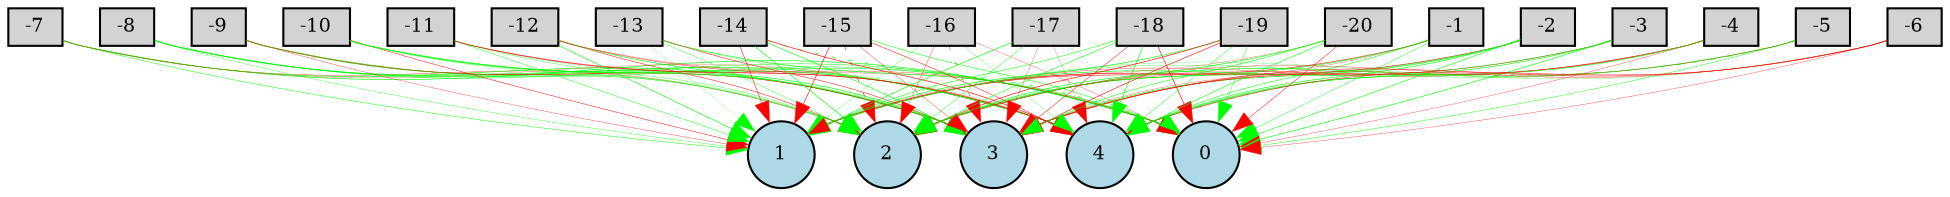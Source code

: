 digraph {
	node [fontsize=9 height=0.2 shape=circle width=0.2]
	-1 [fillcolor=lightgray shape=box style=filled]
	-2 [fillcolor=lightgray shape=box style=filled]
	-3 [fillcolor=lightgray shape=box style=filled]
	-4 [fillcolor=lightgray shape=box style=filled]
	-5 [fillcolor=lightgray shape=box style=filled]
	-6 [fillcolor=lightgray shape=box style=filled]
	-7 [fillcolor=lightgray shape=box style=filled]
	-8 [fillcolor=lightgray shape=box style=filled]
	-9 [fillcolor=lightgray shape=box style=filled]
	-10 [fillcolor=lightgray shape=box style=filled]
	-11 [fillcolor=lightgray shape=box style=filled]
	-12 [fillcolor=lightgray shape=box style=filled]
	-13 [fillcolor=lightgray shape=box style=filled]
	-14 [fillcolor=lightgray shape=box style=filled]
	-15 [fillcolor=lightgray shape=box style=filled]
	-16 [fillcolor=lightgray shape=box style=filled]
	-17 [fillcolor=lightgray shape=box style=filled]
	-18 [fillcolor=lightgray shape=box style=filled]
	-19 [fillcolor=lightgray shape=box style=filled]
	-20 [fillcolor=lightgray shape=box style=filled]
	0 [fillcolor=lightblue style=filled]
	1 [fillcolor=lightblue style=filled]
	2 [fillcolor=lightblue style=filled]
	3 [fillcolor=lightblue style=filled]
	4 [fillcolor=lightblue style=filled]
	-1 -> 0 [color=green penwidth=0.19425541707607347 style=solid]
	-1 -> 1 [color=red penwidth=0.25584005315001357 style=solid]
	-1 -> 2 [color=green penwidth=0.2976526380569082 style=solid]
	-1 -> 3 [color=red penwidth=0.12201200192724462 style=solid]
	-1 -> 4 [color=green penwidth=0.2497916427762801 style=solid]
	-2 -> 0 [color=green penwidth=0.27175736264800526 style=solid]
	-2 -> 1 [color=red penwidth=0.30000000000000004 style=solid]
	-2 -> 2 [color=green penwidth=0.23651528562946095 style=solid]
	-2 -> 3 [color=green penwidth=0.2950336693369453 style=solid]
	-2 -> 4 [color=green penwidth=0.2936745777270646 style=solid]
	-3 -> 0 [color=green penwidth=0.2972032344429977 style=solid]
	-3 -> 1 [color=green penwidth=0.2975861670623653 style=solid]
	-3 -> 2 [color=red penwidth=0.15424206856675965 style=solid]
	-3 -> 3 [color=green penwidth=0.1218840025409862 style=dotted]
	-3 -> 4 [color=green penwidth=0.27558322875444163 style=solid]
	-4 -> 0 [color=red penwidth=0.1479792412309776 style=solid]
	-4 -> 1 [color=red penwidth=0.15429849949771923 style=solid]
	-4 -> 2 [color=red penwidth=0.10874614597779989 style=solid]
	-4 -> 3 [color=red penwidth=0.29696087416958583 style=solid]
	-4 -> 4 [color=green penwidth=0.2956818883926642 style=solid]
	-5 -> 0 [color=green penwidth=0.20730467340195113 style=solid]
	-5 -> 1 [color=green penwidth=0.14627322584186836 style=solid]
	-5 -> 2 [color=green penwidth=0.2992783891428853 style=solid]
	-5 -> 3 [color=red penwidth=0.15882758675243558 style=solid]
	-5 -> 4 [color=green penwidth=0.30000000000000004 style=dotted]
	-6 -> 0 [color=red penwidth=0.1495574599853305 style=solid]
	-6 -> 1 [color=green penwidth=0.1155211332460659 style=solid]
	-6 -> 2 [color=red penwidth=0.1481742584583556 style=solid]
	-6 -> 3 [color=red penwidth=0.21674407653706862 style=solid]
	-6 -> 4 [color=red penwidth=0.23766689064723626 style=solid]
	-7 -> 0 [color=green penwidth=0.2955599596098476 style=solid]
	-7 -> 1 [color=green penwidth=0.2204804915593444 style=solid]
	-7 -> 2 [color=red penwidth=0.16925093559752247 style=solid]
	-7 -> 3 [color=green penwidth=0.30000000000000004 style=solid]
	-7 -> 4 [color=red penwidth=0.10897352024018743 style=solid]
	-8 -> 0 [color=green penwidth=0.23599425296163432 style=solid]
	-8 -> 1 [color=green penwidth=0.16342147936856644 style=solid]
	-8 -> 2 [color=green penwidth=0.1087562915384597 style=solid]
	-8 -> 3 [color=green penwidth=0.2919921847639326 style=solid]
	-8 -> 4 [color=green penwidth=0.2990577154504066 style=solid]
	-9 -> 0 [color=green penwidth=0.19038994588064045 style=solid]
	-9 -> 1 [color=red penwidth=0.15406911083415106 style=solid]
	-9 -> 2 [color=green penwidth=0.2683288554642853 style=solid]
	-9 -> 3 [color=red penwidth=0.2951164850455259 style=solid]
	-9 -> 4 [color=green penwidth=0.12429753280771082 style=solid]
	-10 -> 0 [color=green penwidth=0.22038867497351283 style=solid]
	-10 -> 1 [color=red penwidth=0.2248516554618299 style=solid]
	-10 -> 2 [color=green penwidth=0.11071756694246652 style=solid]
	-10 -> 3 [color=green penwidth=0.30000000000000004 style=solid]
	-10 -> 4 [color=green penwidth=0.30000000000000004 style=solid]
	-11 -> 0 [color=red penwidth=0.15203363557903077 style=solid]
	-11 -> 1 [color=green penwidth=0.20495306777821923 style=solid]
	-11 -> 2 [color=green penwidth=0.15417463882456656 style=solid]
	-11 -> 3 [color=green penwidth=0.1173511536735757 style=solid]
	-11 -> 4 [color=red penwidth=0.2958575827036021 style=solid]
	-12 -> 0 [color=red penwidth=0.12950826476576452 style=solid]
	-12 -> 1 [color=green penwidth=0.2952655807477126 style=solid]
	-12 -> 2 [color=red penwidth=0.2268166762228687 style=solid]
	-12 -> 3 [color=green penwidth=0.2966791141547098 style=solid]
	-12 -> 4 [color=red penwidth=0.18411302989630723 style=solid]
	-13 -> 0 [color=green penwidth=0.2962326437432712 style=solid]
	-13 -> 1 [color=green penwidth=0.10208318373665196 style=solid]
	-13 -> 2 [color=green penwidth=0.17860499445501576 style=solid]
	-13 -> 3 [color=red penwidth=0.2366890250485108 style=solid]
	-13 -> 4 [color=green penwidth=0.11340596700640838 style=solid]
	-14 -> 0 [color=green penwidth=0.2993095617654038 style=dotted]
	-14 -> 1 [color=red penwidth=0.24528577683277045 style=solid]
	-14 -> 2 [color=green penwidth=0.30000000000000004 style=solid]
	-14 -> 3 [color=green penwidth=0.2807601954461778 style=solid]
	-14 -> 4 [color=red penwidth=0.29739728434886226 style=solid]
	-15 -> 0 [color=green penwidth=0.2480761966414778 style=solid]
	-15 -> 1 [color=red penwidth=0.29114235193700233 style=solid]
	-15 -> 2 [color=red penwidth=0.2813353517217698 style=dotted]
	-15 -> 3 [color=red penwidth=0.1640874668367691 style=solid]
	-15 -> 4 [color=red penwidth=0.23383729137162557 style=solid]
	-16 -> 0 [color=red penwidth=0.13061575367750503 style=solid]
	-16 -> 1 [color=green penwidth=0.13557109726085267 style=solid]
	-16 -> 2 [color=red penwidth=0.155966772403698 style=solid]
	-16 -> 3 [color=red penwidth=0.19147054689182608 style=dotted]
	-16 -> 4 [color=green penwidth=0.12982763995575675 style=solid]
	-17 -> 0 [color=green penwidth=0.10424212718673241 style=dotted]
	-17 -> 1 [color=green penwidth=0.30000000000000004 style=solid]
	-17 -> 2 [color=green penwidth=0.1929521817092924 style=solid]
	-17 -> 3 [color=red penwidth=0.1386487641724377 style=solid]
	-17 -> 4 [color=red penwidth=0.10535705553959453 style=solid]
	-18 -> 0 [color=red penwidth=0.29979542039393914 style=solid]
	-18 -> 1 [color=green penwidth=0.24872457489803715 style=solid]
	-18 -> 2 [color=green penwidth=0.2584700867218783 style=solid]
	-18 -> 3 [color=red penwidth=0.22675943761370507 style=solid]
	-18 -> 4 [color=green penwidth=0.30000000000000004 style=solid]
	-19 -> 0 [color=green penwidth=0.19407157291892624 style=solid]
	-19 -> 1 [color=green penwidth=0.2995766374640082 style=solid]
	-19 -> 2 [color=red penwidth=0.2951803199801155 style=solid]
	-19 -> 3 [color=red penwidth=0.27892782623804685 style=solid]
	-19 -> 4 [color=green penwidth=0.2012437832719881 style=solid]
	-20 -> 0 [color=red penwidth=0.21710652169517064 style=solid]
	-20 -> 1 [color=red penwidth=0.106905592065414 style=solid]
	-20 -> 2 [color=green penwidth=0.29118923903080207 style=solid]
	-20 -> 3 [color=green penwidth=0.2608312329200075 style=solid]
	-20 -> 4 [color=green penwidth=0.2681995662590076 style=solid]
}
